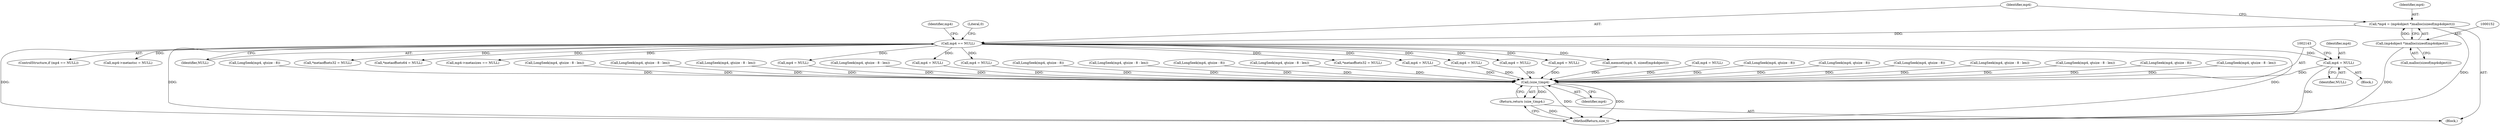 digraph "0_gpmf-parser_341f12cd5b97ab419e53853ca00176457c9f1681_5@pointer" {
"1002138" [label="(Call,mp4 = NULL)"];
"1000157" [label="(Call,mp4 == NULL)"];
"1000149" [label="(Call,*mp4 = (mp4object *)malloc(sizeof(mp4object)))"];
"1000151" [label="(Call,(mp4object *)malloc(sizeof(mp4object)))"];
"1002142" [label="(Call,(size_t)mp4)"];
"1002141" [label="(Return,return (size_t)mp4;)"];
"1000273" [label="(Call,mp4 = NULL)"];
"1000163" [label="(Identifier,mp4)"];
"1000931" [label="(Call,mp4 = NULL)"];
"1002094" [label="(Call,LongSeek(mp4, qtsize - 8))"];
"1000159" [label="(Identifier,NULL)"];
"1000149" [label="(Call,*mp4 = (mp4object *)malloc(sizeof(mp4object)))"];
"1001542" [label="(Call,LongSeek(mp4, qtsize - 8 - len))"];
"1001237" [label="(Call,*metaoffsets32 = NULL)"];
"1001671" [label="(Call,*metaoffsets64 = NULL)"];
"1002116" [label="(Call,mp4->metasizes == NULL)"];
"1000757" [label="(Call,LongSeek(mp4, qtsize - 8 - len))"];
"1001550" [label="(Call,LongSeek(mp4, qtsize - 8))"];
"1002144" [label="(Identifier,mp4)"];
"1000675" [label="(Call,LongSeek(mp4, qtsize - 8 - len))"];
"1000601" [label="(Call,LongSeek(mp4, qtsize - 8 - len))"];
"1001129" [label="(Call,LongSeek(mp4, qtsize - 8))"];
"1001112" [label="(Call,mp4 = NULL)"];
"1000948" [label="(Call,LongSeek(mp4, qtsize - 8))"];
"1001479" [label="(Call,*metaoffsets32 = NULL)"];
"1002140" [label="(Identifier,NULL)"];
"1000489" [label="(Call,LongSeek(mp4, qtsize - 8 - len))"];
"1000158" [label="(Identifier,mp4)"];
"1000156" [label="(ControlStructure,if (mp4 == NULL))"];
"1001837" [label="(Call,mp4 = NULL)"];
"1000151" [label="(Call,(mp4object *)malloc(sizeof(mp4object)))"];
"1001533" [label="(Call,mp4 = NULL)"];
"1001908" [label="(Call,LongSeek(mp4, qtsize - 8 - len))"];
"1000150" [label="(Identifier,mp4)"];
"1000162" [label="(Call,memset(mp4, 0, sizeof(mp4object)))"];
"1001421" [label="(Call,mp4->metastsc = NULL)"];
"1002086" [label="(Call,LongSeek(mp4, qtsize - 8 - len))"];
"1000397" [label="(Call,LongSeek(mp4, qtsize - 8))"];
"1001605" [label="(Call,mp4 = NULL)"];
"1000147" [label="(Block,)"];
"1001121" [label="(Call,LongSeek(mp4, qtsize - 8 - len))"];
"1002139" [label="(Identifier,mp4)"];
"1001916" [label="(Call,LongSeek(mp4, qtsize - 8))"];
"1002138" [label="(Call,mp4 = NULL)"];
"1000940" [label="(Call,LongSeek(mp4, qtsize - 8 - len))"];
"1002145" [label="(MethodReturn,size_t)"];
"1000153" [label="(Call,malloc(sizeof(mp4object)))"];
"1000157" [label="(Call,mp4 == NULL)"];
"1000765" [label="(Call,LongSeek(mp4, qtsize - 8))"];
"1002131" [label="(Call,mp4 = NULL)"];
"1002142" [label="(Call,(size_t)mp4)"];
"1001439" [label="(Call,mp4 = NULL)"];
"1002141" [label="(Return,return (size_t)mp4;)"];
"1002135" [label="(Block,)"];
"1000161" [label="(Literal,0)"];
"1002138" -> "1002135"  [label="AST: "];
"1002138" -> "1002140"  [label="CFG: "];
"1002139" -> "1002138"  [label="AST: "];
"1002140" -> "1002138"  [label="AST: "];
"1002143" -> "1002138"  [label="CFG: "];
"1002138" -> "1002145"  [label="DDG: "];
"1000157" -> "1002138"  [label="DDG: "];
"1002138" -> "1002142"  [label="DDG: "];
"1000157" -> "1000156"  [label="AST: "];
"1000157" -> "1000159"  [label="CFG: "];
"1000158" -> "1000157"  [label="AST: "];
"1000159" -> "1000157"  [label="AST: "];
"1000161" -> "1000157"  [label="CFG: "];
"1000163" -> "1000157"  [label="CFG: "];
"1000157" -> "1002145"  [label="DDG: "];
"1000157" -> "1002145"  [label="DDG: "];
"1000157" -> "1002145"  [label="DDG: "];
"1000149" -> "1000157"  [label="DDG: "];
"1000157" -> "1000162"  [label="DDG: "];
"1000157" -> "1000273"  [label="DDG: "];
"1000157" -> "1000931"  [label="DDG: "];
"1000157" -> "1001112"  [label="DDG: "];
"1000157" -> "1001237"  [label="DDG: "];
"1000157" -> "1001421"  [label="DDG: "];
"1000157" -> "1001439"  [label="DDG: "];
"1000157" -> "1001479"  [label="DDG: "];
"1000157" -> "1001533"  [label="DDG: "];
"1000157" -> "1001605"  [label="DDG: "];
"1000157" -> "1001671"  [label="DDG: "];
"1000157" -> "1001837"  [label="DDG: "];
"1000157" -> "1002116"  [label="DDG: "];
"1000149" -> "1000147"  [label="AST: "];
"1000149" -> "1000151"  [label="CFG: "];
"1000150" -> "1000149"  [label="AST: "];
"1000151" -> "1000149"  [label="AST: "];
"1000158" -> "1000149"  [label="CFG: "];
"1000149" -> "1002145"  [label="DDG: "];
"1000151" -> "1000149"  [label="DDG: "];
"1000151" -> "1000153"  [label="CFG: "];
"1000152" -> "1000151"  [label="AST: "];
"1000153" -> "1000151"  [label="AST: "];
"1000151" -> "1002145"  [label="DDG: "];
"1002142" -> "1002141"  [label="AST: "];
"1002142" -> "1002144"  [label="CFG: "];
"1002143" -> "1002142"  [label="AST: "];
"1002144" -> "1002142"  [label="AST: "];
"1002141" -> "1002142"  [label="CFG: "];
"1002142" -> "1002145"  [label="DDG: "];
"1002142" -> "1002145"  [label="DDG: "];
"1002142" -> "1002141"  [label="DDG: "];
"1001112" -> "1002142"  [label="DDG: "];
"1000675" -> "1002142"  [label="DDG: "];
"1000757" -> "1002142"  [label="DDG: "];
"1000601" -> "1002142"  [label="DDG: "];
"1001550" -> "1002142"  [label="DDG: "];
"1001542" -> "1002142"  [label="DDG: "];
"1001121" -> "1002142"  [label="DDG: "];
"1000273" -> "1002142"  [label="DDG: "];
"1000765" -> "1002142"  [label="DDG: "];
"1002086" -> "1002142"  [label="DDG: "];
"1000931" -> "1002142"  [label="DDG: "];
"1002131" -> "1002142"  [label="DDG: "];
"1000162" -> "1002142"  [label="DDG: "];
"1002094" -> "1002142"  [label="DDG: "];
"1001439" -> "1002142"  [label="DDG: "];
"1001129" -> "1002142"  [label="DDG: "];
"1001908" -> "1002142"  [label="DDG: "];
"1000397" -> "1002142"  [label="DDG: "];
"1001533" -> "1002142"  [label="DDG: "];
"1000940" -> "1002142"  [label="DDG: "];
"1001837" -> "1002142"  [label="DDG: "];
"1001605" -> "1002142"  [label="DDG: "];
"1001916" -> "1002142"  [label="DDG: "];
"1000489" -> "1002142"  [label="DDG: "];
"1000948" -> "1002142"  [label="DDG: "];
"1002141" -> "1000147"  [label="AST: "];
"1002145" -> "1002141"  [label="CFG: "];
"1002141" -> "1002145"  [label="DDG: "];
}
